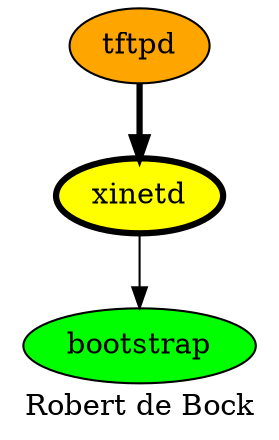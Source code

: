 digraph PhiloDilemma {
  label = "Robert de Bock" ;
  overlap=false
  {
    bootstrap [fillcolor=green style=filled]
    xinetd [fillcolor=yellow style=filled penwidth=3]
    tftpd [fillcolor=orange style=filled]
  }
  xinetd -> bootstrap
  tftpd -> xinetd  [penwidth=3]
}

